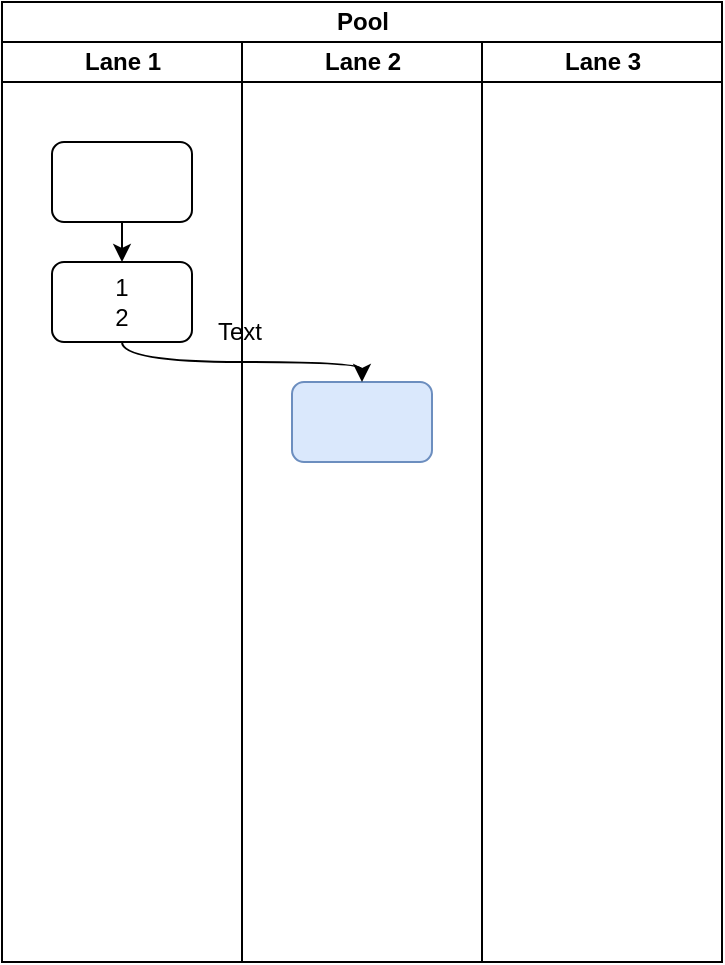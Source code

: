 <mxfile>
    <diagram id="EKTpqcUPgeD4HQ7IFEAT" name="第 1 页">
        <mxGraphModel dx="1086" dy="719" grid="1" gridSize="10" guides="1" tooltips="1" connect="1" arrows="1" fold="1" page="1" pageScale="1" pageWidth="827" pageHeight="1169" math="0" shadow="0">
            <root>
                <mxCell id="0"/>
                <mxCell id="1" parent="0"/>
                <mxCell id="2" value="Pool" style="swimlane;childLayout=stackLayout;resizeParent=1;resizeParentMax=0;startSize=20;html=1;" vertex="1" parent="1">
                    <mxGeometry x="290.0" y="110" width="360" height="480" as="geometry"/>
                </mxCell>
                <mxCell id="3" value="Lane 1" style="swimlane;startSize=20;html=1;" vertex="1" parent="2">
                    <mxGeometry y="20" width="120" height="460" as="geometry"/>
                </mxCell>
                <mxCell id="9" style="edgeStyle=none;html=1;exitX=0.5;exitY=1;exitDx=0;exitDy=0;entryX=0.5;entryY=0;entryDx=0;entryDy=0;" edge="1" parent="3" source="6" target="7">
                    <mxGeometry relative="1" as="geometry"/>
                </mxCell>
                <mxCell id="6" value="" style="rounded=1;whiteSpace=wrap;html=1;" vertex="1" parent="3">
                    <mxGeometry x="25.0" y="50" width="70" height="40" as="geometry"/>
                </mxCell>
                <mxCell id="7" value="1&lt;br&gt;2" style="rounded=1;whiteSpace=wrap;html=1;" vertex="1" parent="3">
                    <mxGeometry x="25.0" y="110" width="70" height="40" as="geometry"/>
                </mxCell>
                <mxCell id="4" value="Lane 2" style="swimlane;startSize=20;html=1;" vertex="1" parent="2">
                    <mxGeometry x="120" y="20" width="120" height="460" as="geometry"/>
                </mxCell>
                <mxCell id="8" value="" style="rounded=1;whiteSpace=wrap;html=1;fillColor=#dae8fc;strokeColor=#6c8ebf;" vertex="1" parent="4">
                    <mxGeometry x="25.0" y="170" width="70" height="40" as="geometry"/>
                </mxCell>
                <mxCell id="11" value="Text" style="text;html=1;strokeColor=none;fillColor=none;align=center;verticalAlign=middle;whiteSpace=wrap;rounded=0;" vertex="1" parent="4">
                    <mxGeometry x="-31" y="130" width="60" height="30" as="geometry"/>
                </mxCell>
                <mxCell id="5" value="Lane 3" style="swimlane;startSize=20;html=1;" vertex="1" parent="2">
                    <mxGeometry x="240" y="20" width="120" height="460" as="geometry"/>
                </mxCell>
                <mxCell id="10" style="edgeStyle=orthogonalEdgeStyle;html=1;exitX=0.5;exitY=1;exitDx=0;exitDy=0;entryX=0.5;entryY=0;entryDx=0;entryDy=0;curved=1;" edge="1" parent="2" source="7" target="8">
                    <mxGeometry relative="1" as="geometry"/>
                </mxCell>
            </root>
        </mxGraphModel>
    </diagram>
</mxfile>
